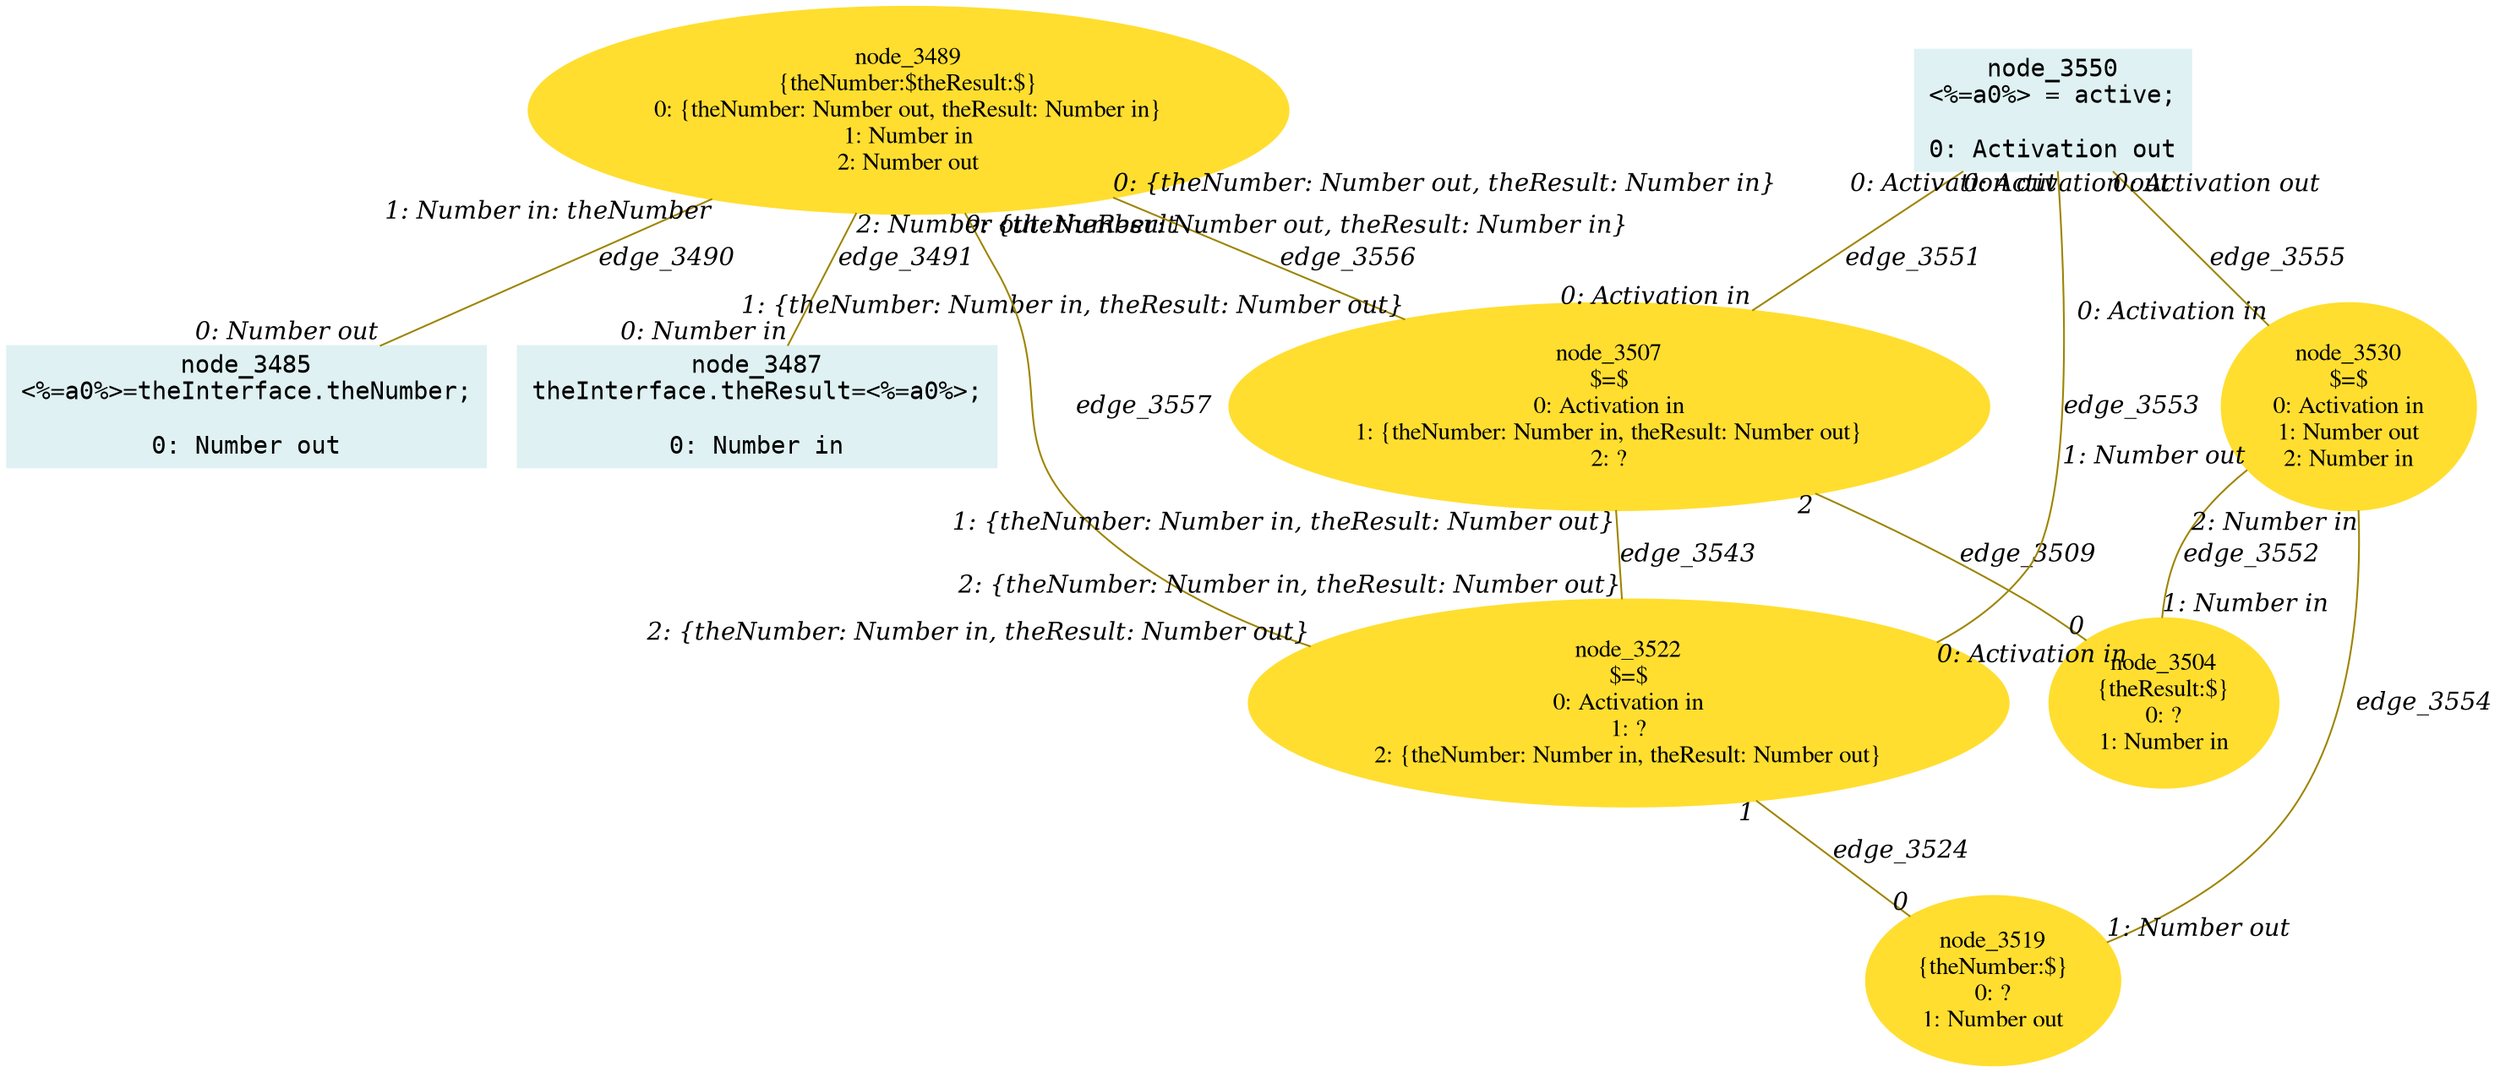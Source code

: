digraph g{node_3485 [shape="box", style="filled", color="#dff1f2", fontname="Courier", label="node_3485
<%=a0%>=theInterface.theNumber;

0: Number out" ]
node_3487 [shape="box", style="filled", color="#dff1f2", fontname="Courier", label="node_3487
theInterface.theResult=<%=a0%>;

0: Number in" ]
node_3489 [shape="ellipse", style="filled", color="#ffde2f", fontname="Times", label="node_3489
{theNumber:$theResult:$}
0: {theNumber: Number out, theResult: Number in}
1: Number in
2: Number out" ]
node_3504 [shape="ellipse", style="filled", color="#ffde2f", fontname="Times", label="node_3504
{theResult:$}
0: ?
1: Number in" ]
node_3507 [shape="ellipse", style="filled", color="#ffde2f", fontname="Times", label="node_3507
$=$
0: Activation in
1: {theNumber: Number in, theResult: Number out}
2: ?" ]
node_3519 [shape="ellipse", style="filled", color="#ffde2f", fontname="Times", label="node_3519
{theNumber:$}
0: ?
1: Number out" ]
node_3522 [shape="ellipse", style="filled", color="#ffde2f", fontname="Times", label="node_3522
$=$
0: Activation in
1: ?
2: {theNumber: Number in, theResult: Number out}" ]
node_3530 [shape="ellipse", style="filled", color="#ffde2f", fontname="Times", label="node_3530
$=$
0: Activation in
1: Number out
2: Number in" ]
node_3550 [shape="box", style="filled", color="#dff1f2", fontname="Courier", label="node_3550
<%=a0%> = active;

0: Activation out" ]
node_3489 -> node_3485 [dir=none, arrowHead=none, fontname="Times-Italic", arrowsize=1, color="#9d8400", label="edge_3490",  headlabel="0: Number out", taillabel="1: Number in: theNumber" ]
node_3489 -> node_3487 [dir=none, arrowHead=none, fontname="Times-Italic", arrowsize=1, color="#9d8400", label="edge_3491",  headlabel="0: Number in", taillabel="2: Number out: theResult" ]
node_3507 -> node_3504 [dir=none, arrowHead=none, fontname="Times-Italic", arrowsize=1, color="#9d8400", label="edge_3509",  headlabel="0", taillabel="2" ]
node_3522 -> node_3519 [dir=none, arrowHead=none, fontname="Times-Italic", arrowsize=1, color="#9d8400", label="edge_3524",  headlabel="0", taillabel="1" ]
node_3507 -> node_3522 [dir=none, arrowHead=none, fontname="Times-Italic", arrowsize=1, color="#9d8400", label="edge_3543",  headlabel="2: {theNumber: Number in, theResult: Number out}", taillabel="1: {theNumber: Number in, theResult: Number out}" ]
node_3550 -> node_3507 [dir=none, arrowHead=none, fontname="Times-Italic", arrowsize=1, color="#9d8400", label="edge_3551",  headlabel="0: Activation in", taillabel="0: Activation out" ]
node_3530 -> node_3504 [dir=none, arrowHead=none, fontname="Times-Italic", arrowsize=1, color="#9d8400", label="edge_3552",  headlabel="1: Number in", taillabel="1: Number out" ]
node_3550 -> node_3522 [dir=none, arrowHead=none, fontname="Times-Italic", arrowsize=1, color="#9d8400", label="edge_3553",  headlabel="0: Activation in", taillabel="0: Activation out" ]
node_3530 -> node_3519 [dir=none, arrowHead=none, fontname="Times-Italic", arrowsize=1, color="#9d8400", label="edge_3554",  headlabel="1: Number out", taillabel="2: Number in" ]
node_3550 -> node_3530 [dir=none, arrowHead=none, fontname="Times-Italic", arrowsize=1, color="#9d8400", label="edge_3555",  headlabel="0: Activation in", taillabel="0: Activation out" ]
node_3489 -> node_3507 [dir=none, arrowHead=none, fontname="Times-Italic", arrowsize=1, color="#9d8400", label="edge_3556",  headlabel="1: {theNumber: Number in, theResult: Number out}", taillabel="0: {theNumber: Number out, theResult: Number in}" ]
node_3489 -> node_3522 [dir=none, arrowHead=none, fontname="Times-Italic", arrowsize=1, color="#9d8400", label="edge_3557",  headlabel="2: {theNumber: Number in, theResult: Number out}", taillabel="0: {theNumber: Number out, theResult: Number in}" ]
}